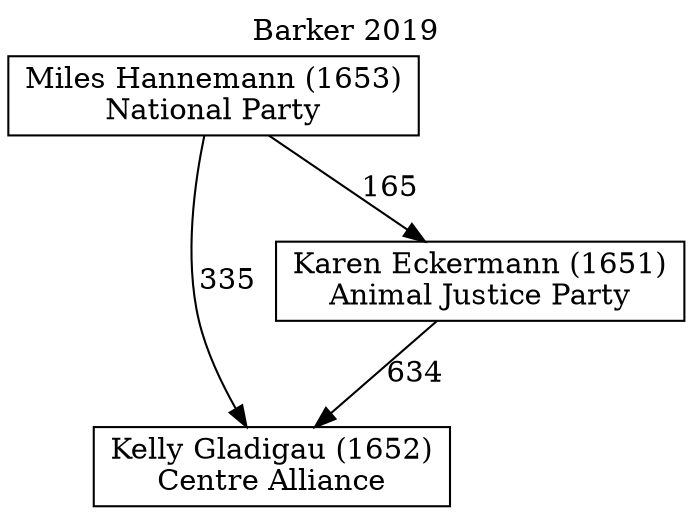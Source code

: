 // House preference flow
digraph "Kelly Gladigau (1652)_Barker_2019" {
	graph [label="Barker 2019" labelloc=t mclimit=10]
	node [shape=box]
	"Kelly Gladigau (1652)" [label="Kelly Gladigau (1652)
Centre Alliance"]
	"Karen Eckermann (1651)" [label="Karen Eckermann (1651)
Animal Justice Party"]
	"Miles Hannemann (1653)" [label="Miles Hannemann (1653)
National Party"]
	"Karen Eckermann (1651)" -> "Kelly Gladigau (1652)" [label=634]
	"Miles Hannemann (1653)" -> "Karen Eckermann (1651)" [label=165]
	"Miles Hannemann (1653)" -> "Kelly Gladigau (1652)" [label=335]
}
